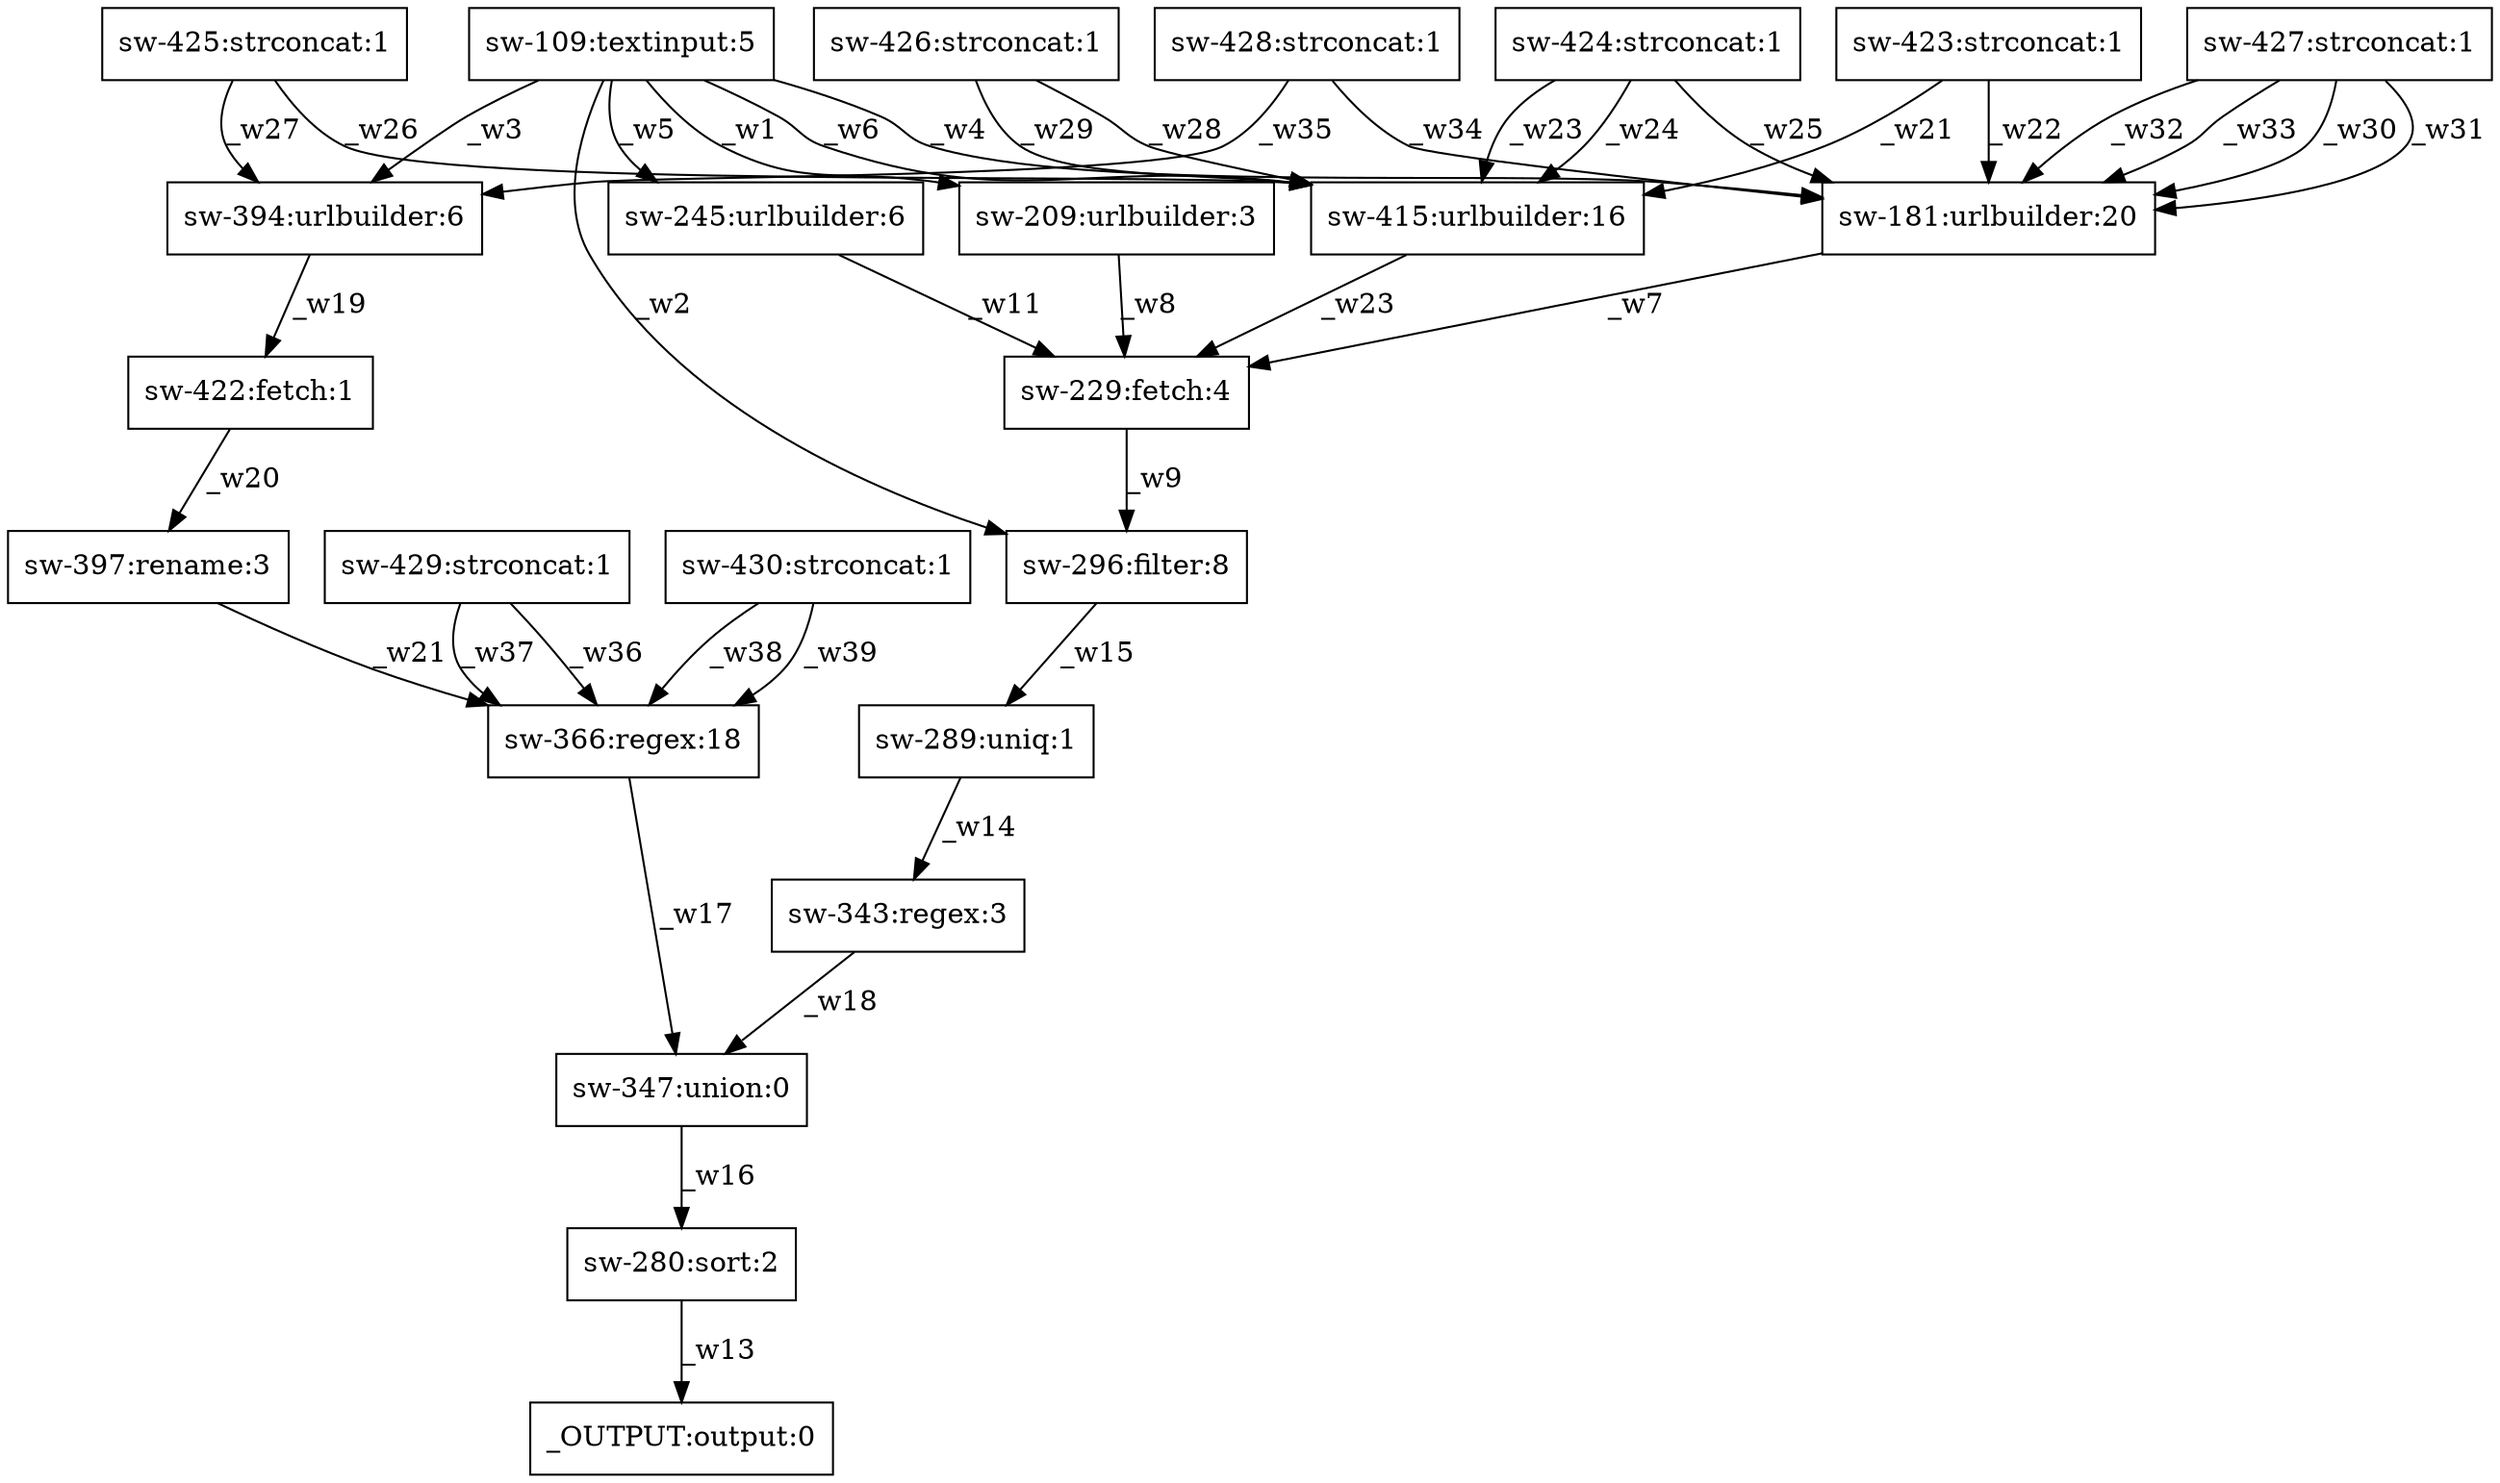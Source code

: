 digraph test1 { node [shape=box] "sw-280" [label="sw-280:sort:2"];"sw-426" [label="sw-426:strconcat:1"];"sw-347" [label="sw-347:union:0"];"_OUTPUT" [label="_OUTPUT:output:0"];"sw-429" [label="sw-429:strconcat:1"];"sw-415" [label="sw-415:urlbuilder:16"];"sw-229" [label="sw-229:fetch:4"];"sw-427" [label="sw-427:strconcat:1"];"sw-109" [label="sw-109:textinput:5"];"sw-181" [label="sw-181:urlbuilder:20"];"sw-397" [label="sw-397:rename:3"];"sw-245" [label="sw-245:urlbuilder:6"];"sw-428" [label="sw-428:strconcat:1"];"sw-366" [label="sw-366:regex:18"];"sw-394" [label="sw-394:urlbuilder:6"];"sw-422" [label="sw-422:fetch:1"];"sw-209" [label="sw-209:urlbuilder:3"];"sw-430" [label="sw-430:strconcat:1"];"sw-289" [label="sw-289:uniq:1"];"sw-296" [label="sw-296:filter:8"];"sw-424" [label="sw-424:strconcat:1"];"sw-423" [label="sw-423:strconcat:1"];"sw-425" [label="sw-425:strconcat:1"];"sw-343" [label="sw-343:regex:3"];"sw-109" -> "sw-209" [label="_w1"];"sw-109" -> "sw-296" [label="_w2"];"sw-109" -> "sw-394" [label="_w3"];"sw-109" -> "sw-181" [label="_w4"];"sw-109" -> "sw-245" [label="_w5"];"sw-109" -> "sw-415" [label="_w6"];"sw-181" -> "sw-229" [label="_w7"];"sw-209" -> "sw-229" [label="_w8"];"sw-229" -> "sw-296" [label="_w9"];"sw-245" -> "sw-229" [label="_w11"];"sw-280" -> "_OUTPUT" [label="_w13"];"sw-289" -> "sw-343" [label="_w14"];"sw-296" -> "sw-289" [label="_w15"];"sw-347" -> "sw-280" [label="_w16"];"sw-366" -> "sw-347" [label="_w17"];"sw-343" -> "sw-347" [label="_w18"];"sw-394" -> "sw-422" [label="_w19"];"sw-422" -> "sw-397" [label="_w20"];"sw-397" -> "sw-366" [label="_w21"];"sw-415" -> "sw-229" [label="_w23"];"sw-423" -> "sw-415" [label="_w21"];"sw-423" -> "sw-181" [label="_w22"];"sw-424" -> "sw-415" [label="_w23"];"sw-424" -> "sw-415" [label="_w24"];"sw-424" -> "sw-181" [label="_w25"];"sw-425" -> "sw-415" [label="_w26"];"sw-425" -> "sw-394" [label="_w27"];"sw-426" -> "sw-415" [label="_w28"];"sw-426" -> "sw-415" [label="_w29"];"sw-427" -> "sw-181" [label="_w30"];"sw-427" -> "sw-181" [label="_w31"];"sw-427" -> "sw-181" [label="_w32"];"sw-427" -> "sw-181" [label="_w33"];"sw-428" -> "sw-181" [label="_w34"];"sw-428" -> "sw-394" [label="_w35"];"sw-429" -> "sw-366" [label="_w36"];"sw-429" -> "sw-366" [label="_w37"];"sw-430" -> "sw-366" [label="_w38"];"sw-430" -> "sw-366" [label="_w39"];}